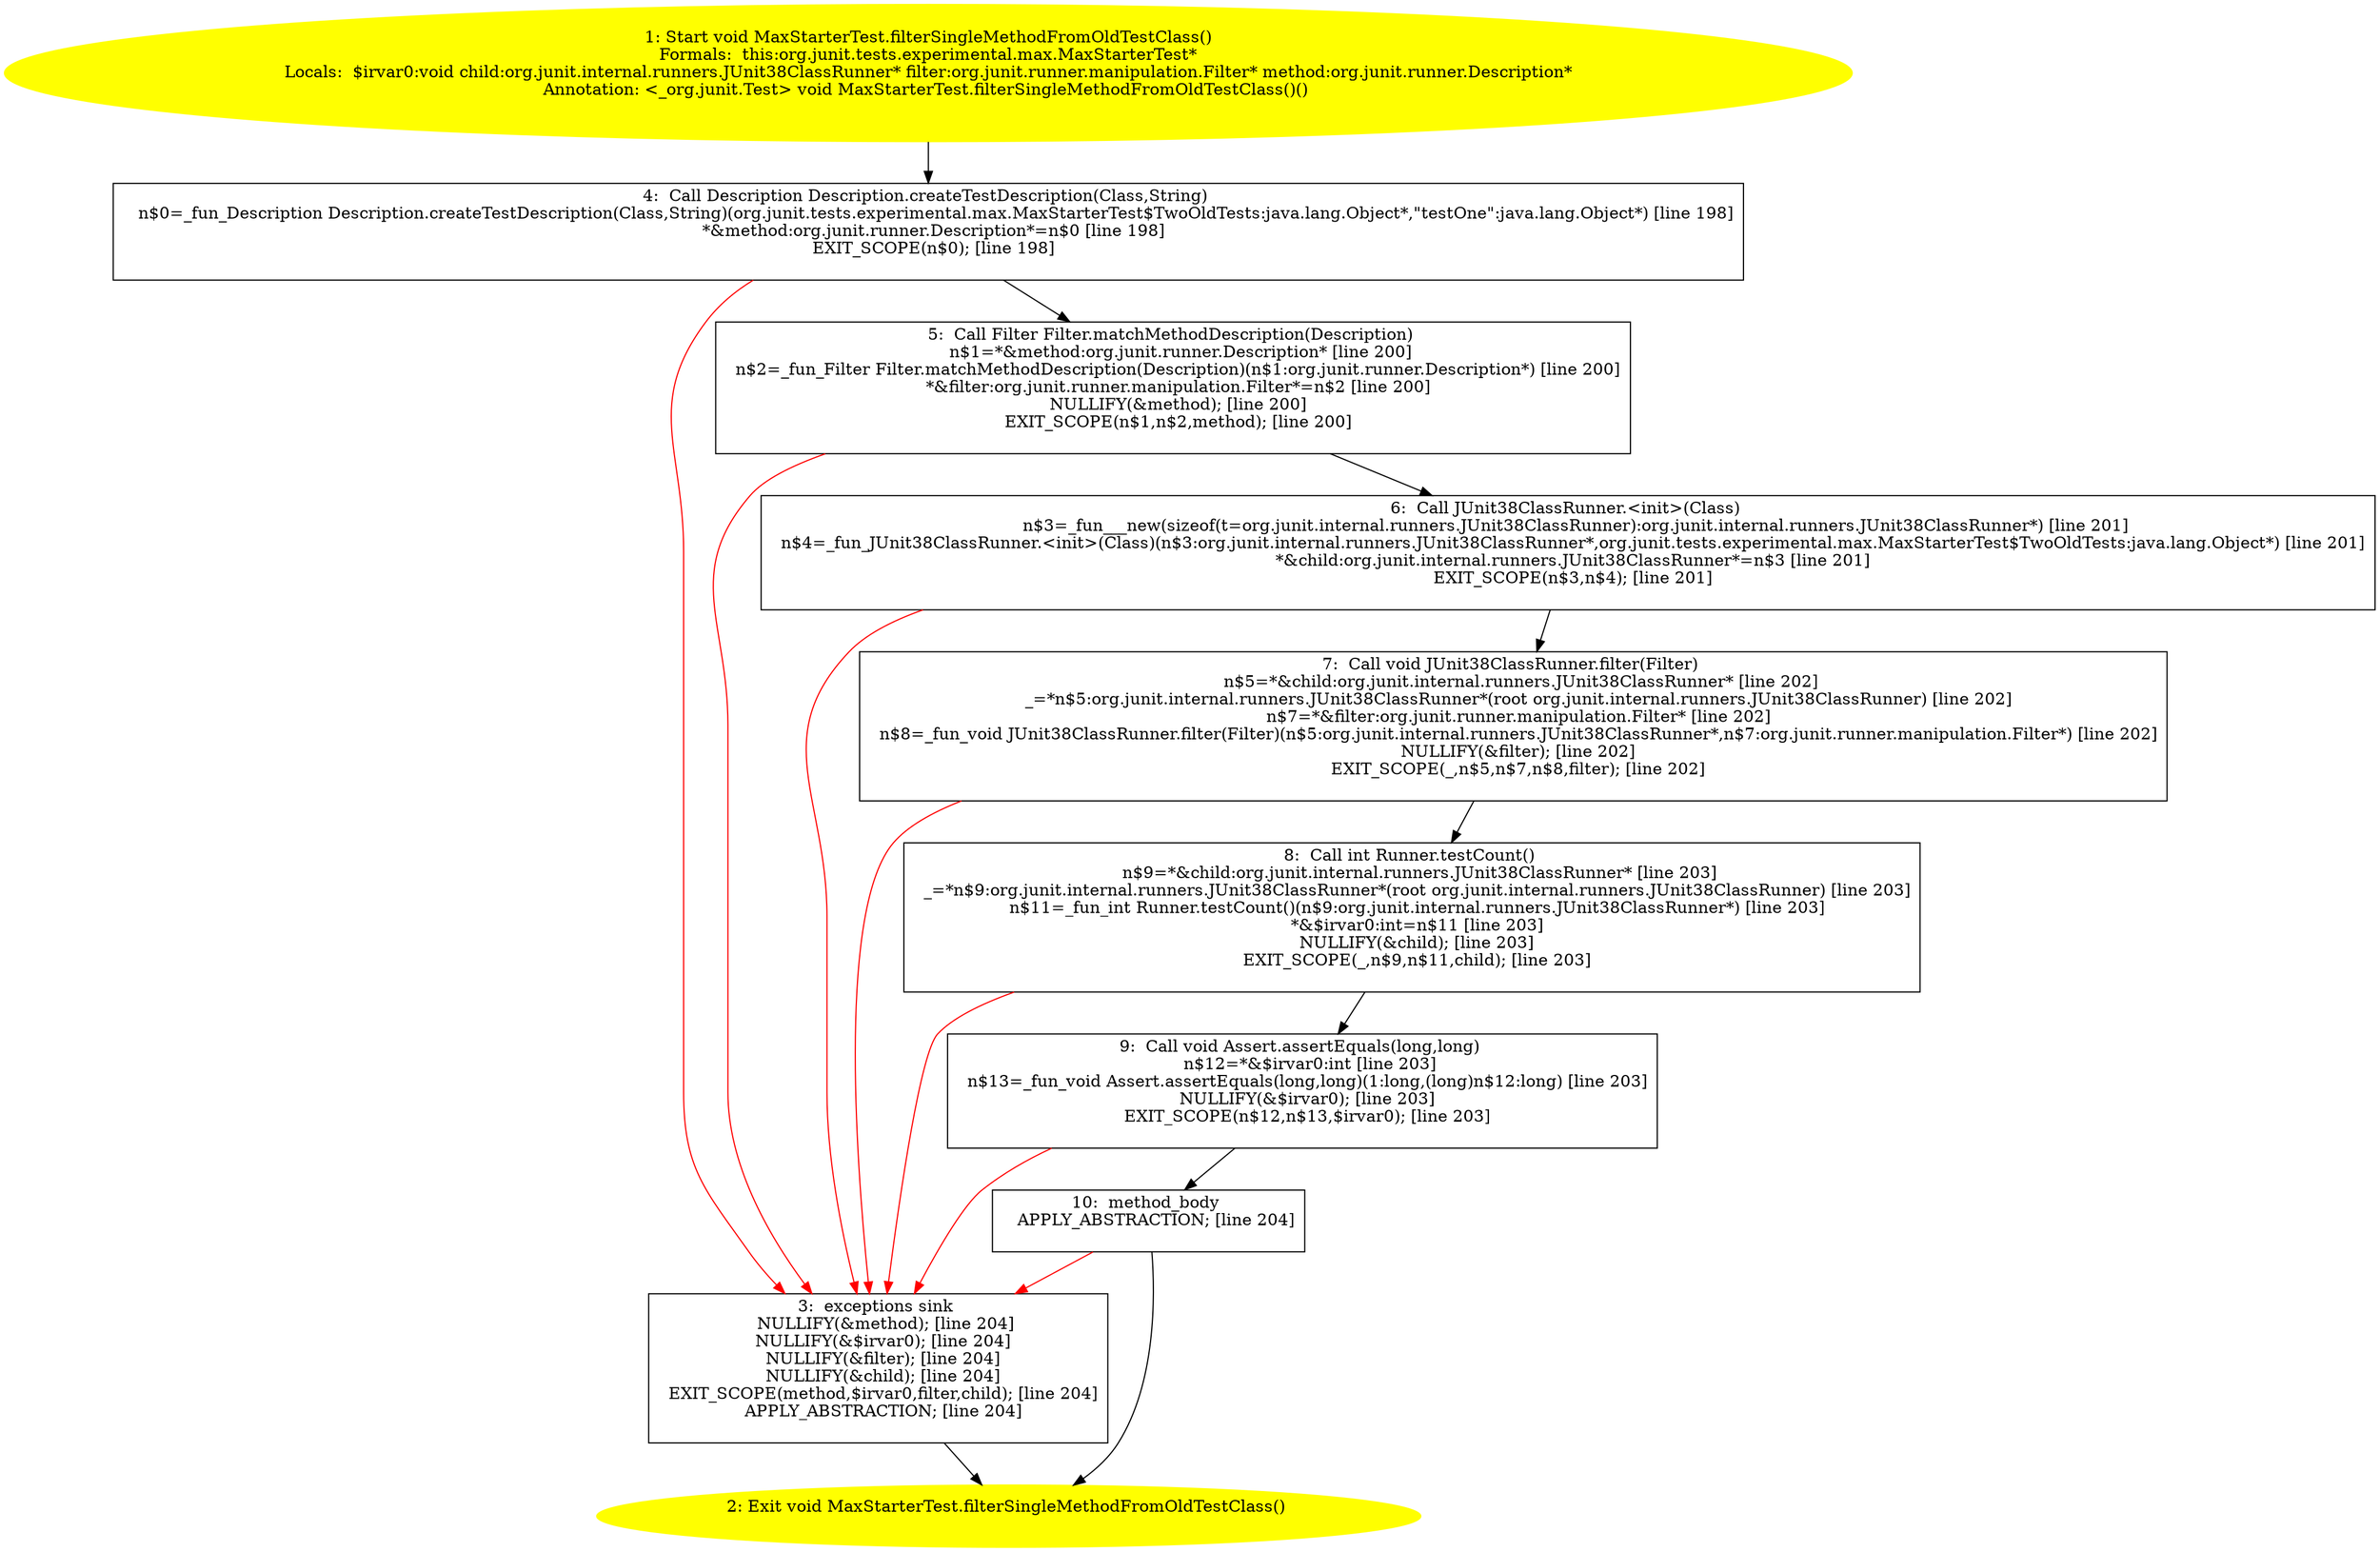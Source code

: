 /* @generated */
digraph cfg {
"org.junit.tests.experimental.max.MaxStarterTest.filterSingleMethodFromOldTestClass():void.90eeb74e15d2fd4fc26d333db17daabf_1" [label="1: Start void MaxStarterTest.filterSingleMethodFromOldTestClass()\nFormals:  this:org.junit.tests.experimental.max.MaxStarterTest*\nLocals:  $irvar0:void child:org.junit.internal.runners.JUnit38ClassRunner* filter:org.junit.runner.manipulation.Filter* method:org.junit.runner.Description*\nAnnotation: <_org.junit.Test> void MaxStarterTest.filterSingleMethodFromOldTestClass()() \n  " color=yellow style=filled]
	

	 "org.junit.tests.experimental.max.MaxStarterTest.filterSingleMethodFromOldTestClass():void.90eeb74e15d2fd4fc26d333db17daabf_1" -> "org.junit.tests.experimental.max.MaxStarterTest.filterSingleMethodFromOldTestClass():void.90eeb74e15d2fd4fc26d333db17daabf_4" ;
"org.junit.tests.experimental.max.MaxStarterTest.filterSingleMethodFromOldTestClass():void.90eeb74e15d2fd4fc26d333db17daabf_2" [label="2: Exit void MaxStarterTest.filterSingleMethodFromOldTestClass() \n  " color=yellow style=filled]
	

"org.junit.tests.experimental.max.MaxStarterTest.filterSingleMethodFromOldTestClass():void.90eeb74e15d2fd4fc26d333db17daabf_3" [label="3:  exceptions sink \n   NULLIFY(&method); [line 204]\n  NULLIFY(&$irvar0); [line 204]\n  NULLIFY(&filter); [line 204]\n  NULLIFY(&child); [line 204]\n  EXIT_SCOPE(method,$irvar0,filter,child); [line 204]\n  APPLY_ABSTRACTION; [line 204]\n " shape="box"]
	

	 "org.junit.tests.experimental.max.MaxStarterTest.filterSingleMethodFromOldTestClass():void.90eeb74e15d2fd4fc26d333db17daabf_3" -> "org.junit.tests.experimental.max.MaxStarterTest.filterSingleMethodFromOldTestClass():void.90eeb74e15d2fd4fc26d333db17daabf_2" ;
"org.junit.tests.experimental.max.MaxStarterTest.filterSingleMethodFromOldTestClass():void.90eeb74e15d2fd4fc26d333db17daabf_4" [label="4:  Call Description Description.createTestDescription(Class,String) \n   n$0=_fun_Description Description.createTestDescription(Class,String)(org.junit.tests.experimental.max.MaxStarterTest$TwoOldTests:java.lang.Object*,\"testOne\":java.lang.Object*) [line 198]\n  *&method:org.junit.runner.Description*=n$0 [line 198]\n  EXIT_SCOPE(n$0); [line 198]\n " shape="box"]
	

	 "org.junit.tests.experimental.max.MaxStarterTest.filterSingleMethodFromOldTestClass():void.90eeb74e15d2fd4fc26d333db17daabf_4" -> "org.junit.tests.experimental.max.MaxStarterTest.filterSingleMethodFromOldTestClass():void.90eeb74e15d2fd4fc26d333db17daabf_5" ;
	 "org.junit.tests.experimental.max.MaxStarterTest.filterSingleMethodFromOldTestClass():void.90eeb74e15d2fd4fc26d333db17daabf_4" -> "org.junit.tests.experimental.max.MaxStarterTest.filterSingleMethodFromOldTestClass():void.90eeb74e15d2fd4fc26d333db17daabf_3" [color="red" ];
"org.junit.tests.experimental.max.MaxStarterTest.filterSingleMethodFromOldTestClass():void.90eeb74e15d2fd4fc26d333db17daabf_5" [label="5:  Call Filter Filter.matchMethodDescription(Description) \n   n$1=*&method:org.junit.runner.Description* [line 200]\n  n$2=_fun_Filter Filter.matchMethodDescription(Description)(n$1:org.junit.runner.Description*) [line 200]\n  *&filter:org.junit.runner.manipulation.Filter*=n$2 [line 200]\n  NULLIFY(&method); [line 200]\n  EXIT_SCOPE(n$1,n$2,method); [line 200]\n " shape="box"]
	

	 "org.junit.tests.experimental.max.MaxStarterTest.filterSingleMethodFromOldTestClass():void.90eeb74e15d2fd4fc26d333db17daabf_5" -> "org.junit.tests.experimental.max.MaxStarterTest.filterSingleMethodFromOldTestClass():void.90eeb74e15d2fd4fc26d333db17daabf_6" ;
	 "org.junit.tests.experimental.max.MaxStarterTest.filterSingleMethodFromOldTestClass():void.90eeb74e15d2fd4fc26d333db17daabf_5" -> "org.junit.tests.experimental.max.MaxStarterTest.filterSingleMethodFromOldTestClass():void.90eeb74e15d2fd4fc26d333db17daabf_3" [color="red" ];
"org.junit.tests.experimental.max.MaxStarterTest.filterSingleMethodFromOldTestClass():void.90eeb74e15d2fd4fc26d333db17daabf_6" [label="6:  Call JUnit38ClassRunner.<init>(Class) \n   n$3=_fun___new(sizeof(t=org.junit.internal.runners.JUnit38ClassRunner):org.junit.internal.runners.JUnit38ClassRunner*) [line 201]\n  n$4=_fun_JUnit38ClassRunner.<init>(Class)(n$3:org.junit.internal.runners.JUnit38ClassRunner*,org.junit.tests.experimental.max.MaxStarterTest$TwoOldTests:java.lang.Object*) [line 201]\n  *&child:org.junit.internal.runners.JUnit38ClassRunner*=n$3 [line 201]\n  EXIT_SCOPE(n$3,n$4); [line 201]\n " shape="box"]
	

	 "org.junit.tests.experimental.max.MaxStarterTest.filterSingleMethodFromOldTestClass():void.90eeb74e15d2fd4fc26d333db17daabf_6" -> "org.junit.tests.experimental.max.MaxStarterTest.filterSingleMethodFromOldTestClass():void.90eeb74e15d2fd4fc26d333db17daabf_7" ;
	 "org.junit.tests.experimental.max.MaxStarterTest.filterSingleMethodFromOldTestClass():void.90eeb74e15d2fd4fc26d333db17daabf_6" -> "org.junit.tests.experimental.max.MaxStarterTest.filterSingleMethodFromOldTestClass():void.90eeb74e15d2fd4fc26d333db17daabf_3" [color="red" ];
"org.junit.tests.experimental.max.MaxStarterTest.filterSingleMethodFromOldTestClass():void.90eeb74e15d2fd4fc26d333db17daabf_7" [label="7:  Call void JUnit38ClassRunner.filter(Filter) \n   n$5=*&child:org.junit.internal.runners.JUnit38ClassRunner* [line 202]\n  _=*n$5:org.junit.internal.runners.JUnit38ClassRunner*(root org.junit.internal.runners.JUnit38ClassRunner) [line 202]\n  n$7=*&filter:org.junit.runner.manipulation.Filter* [line 202]\n  n$8=_fun_void JUnit38ClassRunner.filter(Filter)(n$5:org.junit.internal.runners.JUnit38ClassRunner*,n$7:org.junit.runner.manipulation.Filter*) [line 202]\n  NULLIFY(&filter); [line 202]\n  EXIT_SCOPE(_,n$5,n$7,n$8,filter); [line 202]\n " shape="box"]
	

	 "org.junit.tests.experimental.max.MaxStarterTest.filterSingleMethodFromOldTestClass():void.90eeb74e15d2fd4fc26d333db17daabf_7" -> "org.junit.tests.experimental.max.MaxStarterTest.filterSingleMethodFromOldTestClass():void.90eeb74e15d2fd4fc26d333db17daabf_8" ;
	 "org.junit.tests.experimental.max.MaxStarterTest.filterSingleMethodFromOldTestClass():void.90eeb74e15d2fd4fc26d333db17daabf_7" -> "org.junit.tests.experimental.max.MaxStarterTest.filterSingleMethodFromOldTestClass():void.90eeb74e15d2fd4fc26d333db17daabf_3" [color="red" ];
"org.junit.tests.experimental.max.MaxStarterTest.filterSingleMethodFromOldTestClass():void.90eeb74e15d2fd4fc26d333db17daabf_8" [label="8:  Call int Runner.testCount() \n   n$9=*&child:org.junit.internal.runners.JUnit38ClassRunner* [line 203]\n  _=*n$9:org.junit.internal.runners.JUnit38ClassRunner*(root org.junit.internal.runners.JUnit38ClassRunner) [line 203]\n  n$11=_fun_int Runner.testCount()(n$9:org.junit.internal.runners.JUnit38ClassRunner*) [line 203]\n  *&$irvar0:int=n$11 [line 203]\n  NULLIFY(&child); [line 203]\n  EXIT_SCOPE(_,n$9,n$11,child); [line 203]\n " shape="box"]
	

	 "org.junit.tests.experimental.max.MaxStarterTest.filterSingleMethodFromOldTestClass():void.90eeb74e15d2fd4fc26d333db17daabf_8" -> "org.junit.tests.experimental.max.MaxStarterTest.filterSingleMethodFromOldTestClass():void.90eeb74e15d2fd4fc26d333db17daabf_9" ;
	 "org.junit.tests.experimental.max.MaxStarterTest.filterSingleMethodFromOldTestClass():void.90eeb74e15d2fd4fc26d333db17daabf_8" -> "org.junit.tests.experimental.max.MaxStarterTest.filterSingleMethodFromOldTestClass():void.90eeb74e15d2fd4fc26d333db17daabf_3" [color="red" ];
"org.junit.tests.experimental.max.MaxStarterTest.filterSingleMethodFromOldTestClass():void.90eeb74e15d2fd4fc26d333db17daabf_9" [label="9:  Call void Assert.assertEquals(long,long) \n   n$12=*&$irvar0:int [line 203]\n  n$13=_fun_void Assert.assertEquals(long,long)(1:long,(long)n$12:long) [line 203]\n  NULLIFY(&$irvar0); [line 203]\n  EXIT_SCOPE(n$12,n$13,$irvar0); [line 203]\n " shape="box"]
	

	 "org.junit.tests.experimental.max.MaxStarterTest.filterSingleMethodFromOldTestClass():void.90eeb74e15d2fd4fc26d333db17daabf_9" -> "org.junit.tests.experimental.max.MaxStarterTest.filterSingleMethodFromOldTestClass():void.90eeb74e15d2fd4fc26d333db17daabf_10" ;
	 "org.junit.tests.experimental.max.MaxStarterTest.filterSingleMethodFromOldTestClass():void.90eeb74e15d2fd4fc26d333db17daabf_9" -> "org.junit.tests.experimental.max.MaxStarterTest.filterSingleMethodFromOldTestClass():void.90eeb74e15d2fd4fc26d333db17daabf_3" [color="red" ];
"org.junit.tests.experimental.max.MaxStarterTest.filterSingleMethodFromOldTestClass():void.90eeb74e15d2fd4fc26d333db17daabf_10" [label="10:  method_body \n   APPLY_ABSTRACTION; [line 204]\n " shape="box"]
	

	 "org.junit.tests.experimental.max.MaxStarterTest.filterSingleMethodFromOldTestClass():void.90eeb74e15d2fd4fc26d333db17daabf_10" -> "org.junit.tests.experimental.max.MaxStarterTest.filterSingleMethodFromOldTestClass():void.90eeb74e15d2fd4fc26d333db17daabf_2" ;
	 "org.junit.tests.experimental.max.MaxStarterTest.filterSingleMethodFromOldTestClass():void.90eeb74e15d2fd4fc26d333db17daabf_10" -> "org.junit.tests.experimental.max.MaxStarterTest.filterSingleMethodFromOldTestClass():void.90eeb74e15d2fd4fc26d333db17daabf_3" [color="red" ];
}
